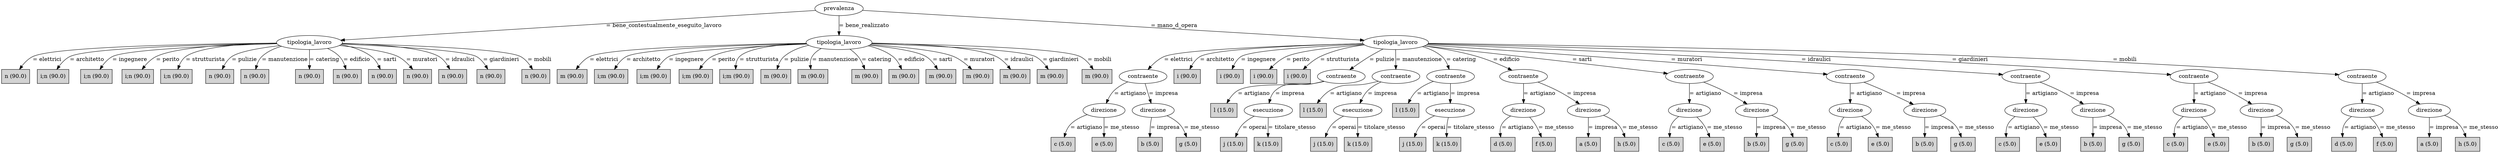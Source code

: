digraph J48Tree {
N0 [label="prevalenza" ]
N0->N1 [label="= bene_contestualmente_eseguito_lavoro"]
N1 [label="tipologia_lavoro" ]
N1->N2 [label="= elettrici"]
N2 [label="n (90.0)" shape=box style=filled ]
N1->N3 [label="= architetto"]
N3 [label="i;n (90.0)" shape=box style=filled ]
N1->N4 [label="= ingegnere"]
N4 [label="i;n (90.0)" shape=box style=filled ]
N1->N5 [label="= perito"]
N5 [label="i;n (90.0)" shape=box style=filled ]
N1->N6 [label="= strutturista"]
N6 [label="i;n (90.0)" shape=box style=filled ]
N1->N7 [label="= pulizie"]
N7 [label="n (90.0)" shape=box style=filled ]
N1->N8 [label="= manutenzione"]
N8 [label="n (90.0)" shape=box style=filled ]
N1->N9 [label="= catering"]
N9 [label="n (90.0)" shape=box style=filled ]
N1->N10 [label="= edificio"]
N10 [label="n (90.0)" shape=box style=filled ]
N1->N11 [label="= sarti"]
N11 [label="n (90.0)" shape=box style=filled ]
N1->N12 [label="= muratori"]
N12 [label="n (90.0)" shape=box style=filled ]
N1->N13 [label="= idraulici"]
N13 [label="n (90.0)" shape=box style=filled ]
N1->N14 [label="= giardinieri"]
N14 [label="n (90.0)" shape=box style=filled ]
N1->N15 [label="= mobili"]
N15 [label="n (90.0)" shape=box style=filled ]
N0->N16 [label="= bene_realizzato"]
N16 [label="tipologia_lavoro" ]
N16->N17 [label="= elettrici"]
N17 [label="m (90.0)" shape=box style=filled ]
N16->N18 [label="= architetto"]
N18 [label="i;m (90.0)" shape=box style=filled ]
N16->N19 [label="= ingegnere"]
N19 [label="i;m (90.0)" shape=box style=filled ]
N16->N20 [label="= perito"]
N20 [label="i;m (90.0)" shape=box style=filled ]
N16->N21 [label="= strutturista"]
N21 [label="i;m (90.0)" shape=box style=filled ]
N16->N22 [label="= pulizie"]
N22 [label="m (90.0)" shape=box style=filled ]
N16->N23 [label="= manutenzione"]
N23 [label="m (90.0)" shape=box style=filled ]
N16->N24 [label="= catering"]
N24 [label="m (90.0)" shape=box style=filled ]
N16->N25 [label="= edificio"]
N25 [label="m (90.0)" shape=box style=filled ]
N16->N26 [label="= sarti"]
N26 [label="m (90.0)" shape=box style=filled ]
N16->N27 [label="= muratori"]
N27 [label="m (90.0)" shape=box style=filled ]
N16->N28 [label="= idraulici"]
N28 [label="m (90.0)" shape=box style=filled ]
N16->N29 [label="= giardinieri"]
N29 [label="m (90.0)" shape=box style=filled ]
N16->N30 [label="= mobili"]
N30 [label="m (90.0)" shape=box style=filled ]
N0->N31 [label="= mano_d_opera"]
N31 [label="tipologia_lavoro" ]
N31->N32 [label="= elettrici"]
N32 [label="contraente" ]
N32->N33 [label="= artigiano"]
N33 [label="direzione" ]
N33->N34 [label="= artigiano"]
N34 [label="c (5.0)" shape=box style=filled ]
N33->N35 [label="= me_stesso"]
N35 [label="e (5.0)" shape=box style=filled ]
N32->N36 [label="= impresa"]
N36 [label="direzione" ]
N36->N37 [label="= impresa"]
N37 [label="b (5.0)" shape=box style=filled ]
N36->N38 [label="= me_stesso"]
N38 [label="g (5.0)" shape=box style=filled ]
N31->N39 [label="= architetto"]
N39 [label="i (90.0)" shape=box style=filled ]
N31->N40 [label="= ingegnere"]
N40 [label="i (90.0)" shape=box style=filled ]
N31->N41 [label="= perito"]
N41 [label="i (90.0)" shape=box style=filled ]
N31->N42 [label="= strutturista"]
N42 [label="i (90.0)" shape=box style=filled ]
N31->N43 [label="= pulizie"]
N43 [label="contraente" ]
N43->N44 [label="= artigiano"]
N44 [label="l (15.0)" shape=box style=filled ]
N43->N45 [label="= impresa"]
N45 [label="esecuzione" ]
N45->N46 [label="= operai"]
N46 [label="j (15.0)" shape=box style=filled ]
N45->N47 [label="= titolare_stesso"]
N47 [label="k (15.0)" shape=box style=filled ]
N31->N48 [label="= manutenzione"]
N48 [label="contraente" ]
N48->N49 [label="= artigiano"]
N49 [label="l (15.0)" shape=box style=filled ]
N48->N50 [label="= impresa"]
N50 [label="esecuzione" ]
N50->N51 [label="= operai"]
N51 [label="j (15.0)" shape=box style=filled ]
N50->N52 [label="= titolare_stesso"]
N52 [label="k (15.0)" shape=box style=filled ]
N31->N53 [label="= catering"]
N53 [label="contraente" ]
N53->N54 [label="= artigiano"]
N54 [label="l (15.0)" shape=box style=filled ]
N53->N55 [label="= impresa"]
N55 [label="esecuzione" ]
N55->N56 [label="= operai"]
N56 [label="j (15.0)" shape=box style=filled ]
N55->N57 [label="= titolare_stesso"]
N57 [label="k (15.0)" shape=box style=filled ]
N31->N58 [label="= edificio"]
N58 [label="contraente" ]
N58->N59 [label="= artigiano"]
N59 [label="direzione" ]
N59->N60 [label="= artigiano"]
N60 [label="d (5.0)" shape=box style=filled ]
N59->N61 [label="= me_stesso"]
N61 [label="f (5.0)" shape=box style=filled ]
N58->N62 [label="= impresa"]
N62 [label="direzione" ]
N62->N63 [label="= impresa"]
N63 [label="a (5.0)" shape=box style=filled ]
N62->N64 [label="= me_stesso"]
N64 [label="h (5.0)" shape=box style=filled ]
N31->N65 [label="= sarti"]
N65 [label="contraente" ]
N65->N66 [label="= artigiano"]
N66 [label="direzione" ]
N66->N67 [label="= artigiano"]
N67 [label="c (5.0)" shape=box style=filled ]
N66->N68 [label="= me_stesso"]
N68 [label="e (5.0)" shape=box style=filled ]
N65->N69 [label="= impresa"]
N69 [label="direzione" ]
N69->N70 [label="= impresa"]
N70 [label="b (5.0)" shape=box style=filled ]
N69->N71 [label="= me_stesso"]
N71 [label="g (5.0)" shape=box style=filled ]
N31->N72 [label="= muratori"]
N72 [label="contraente" ]
N72->N73 [label="= artigiano"]
N73 [label="direzione" ]
N73->N74 [label="= artigiano"]
N74 [label="c (5.0)" shape=box style=filled ]
N73->N75 [label="= me_stesso"]
N75 [label="e (5.0)" shape=box style=filled ]
N72->N76 [label="= impresa"]
N76 [label="direzione" ]
N76->N77 [label="= impresa"]
N77 [label="b (5.0)" shape=box style=filled ]
N76->N78 [label="= me_stesso"]
N78 [label="g (5.0)" shape=box style=filled ]
N31->N79 [label="= idraulici"]
N79 [label="contraente" ]
N79->N80 [label="= artigiano"]
N80 [label="direzione" ]
N80->N81 [label="= artigiano"]
N81 [label="c (5.0)" shape=box style=filled ]
N80->N82 [label="= me_stesso"]
N82 [label="e (5.0)" shape=box style=filled ]
N79->N83 [label="= impresa"]
N83 [label="direzione" ]
N83->N84 [label="= impresa"]
N84 [label="b (5.0)" shape=box style=filled ]
N83->N85 [label="= me_stesso"]
N85 [label="g (5.0)" shape=box style=filled ]
N31->N86 [label="= giardinieri"]
N86 [label="contraente" ]
N86->N87 [label="= artigiano"]
N87 [label="direzione" ]
N87->N88 [label="= artigiano"]
N88 [label="c (5.0)" shape=box style=filled ]
N87->N89 [label="= me_stesso"]
N89 [label="e (5.0)" shape=box style=filled ]
N86->N90 [label="= impresa"]
N90 [label="direzione" ]
N90->N91 [label="= impresa"]
N91 [label="b (5.0)" shape=box style=filled ]
N90->N92 [label="= me_stesso"]
N92 [label="g (5.0)" shape=box style=filled ]
N31->N93 [label="= mobili"]
N93 [label="contraente" ]
N93->N94 [label="= artigiano"]
N94 [label="direzione" ]
N94->N95 [label="= artigiano"]
N95 [label="d (5.0)" shape=box style=filled ]
N94->N96 [label="= me_stesso"]
N96 [label="f (5.0)" shape=box style=filled ]
N93->N97 [label="= impresa"]
N97 [label="direzione" ]
N97->N98 [label="= impresa"]
N98 [label="a (5.0)" shape=box style=filled ]
N97->N99 [label="= me_stesso"]
N99 [label="h (5.0)" shape=box style=filled ]
}
